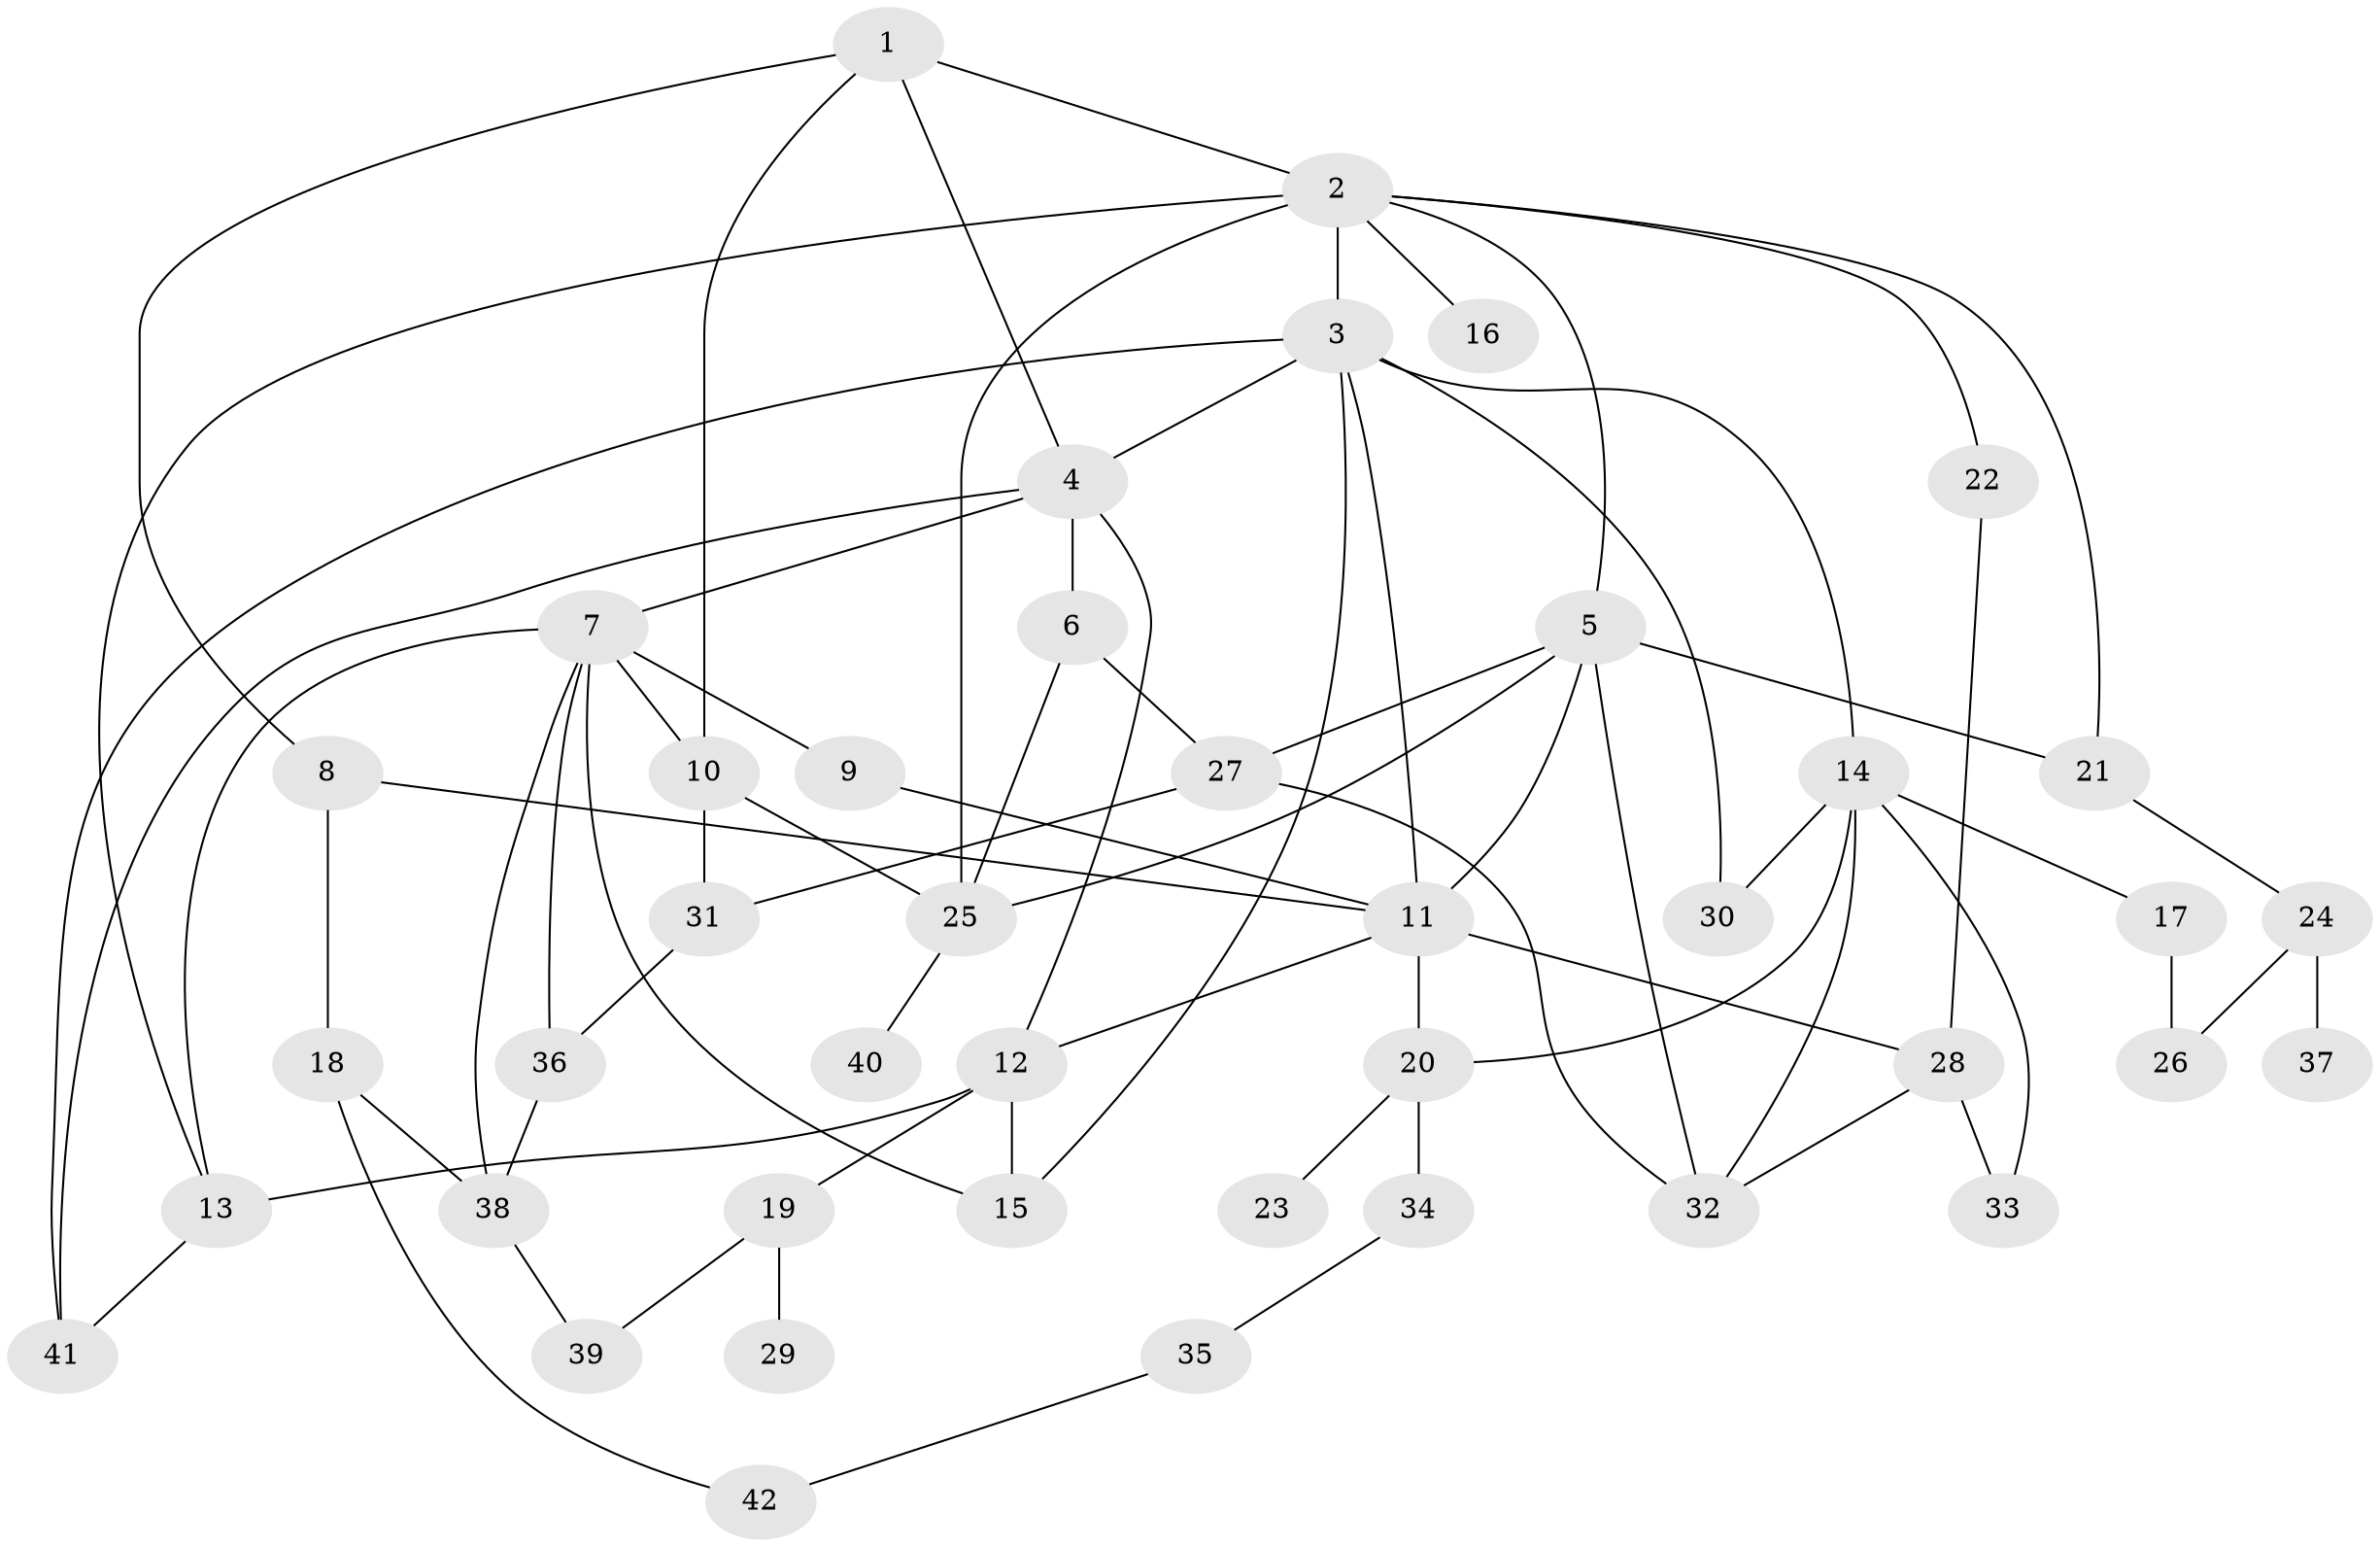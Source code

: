 // original degree distribution, {5: 0.09523809523809523, 8: 0.023809523809523808, 7: 0.011904761904761904, 6: 0.023809523809523808, 4: 0.10714285714285714, 1: 0.19047619047619047, 3: 0.20238095238095238, 2: 0.34523809523809523}
// Generated by graph-tools (version 1.1) at 2025/34/03/09/25 02:34:18]
// undirected, 42 vertices, 72 edges
graph export_dot {
graph [start="1"]
  node [color=gray90,style=filled];
  1;
  2;
  3;
  4;
  5;
  6;
  7;
  8;
  9;
  10;
  11;
  12;
  13;
  14;
  15;
  16;
  17;
  18;
  19;
  20;
  21;
  22;
  23;
  24;
  25;
  26;
  27;
  28;
  29;
  30;
  31;
  32;
  33;
  34;
  35;
  36;
  37;
  38;
  39;
  40;
  41;
  42;
  1 -- 2 [weight=1.0];
  1 -- 4 [weight=1.0];
  1 -- 8 [weight=1.0];
  1 -- 10 [weight=1.0];
  2 -- 3 [weight=1.0];
  2 -- 5 [weight=1.0];
  2 -- 13 [weight=1.0];
  2 -- 16 [weight=1.0];
  2 -- 21 [weight=1.0];
  2 -- 22 [weight=1.0];
  2 -- 25 [weight=2.0];
  3 -- 4 [weight=1.0];
  3 -- 11 [weight=1.0];
  3 -- 14 [weight=1.0];
  3 -- 15 [weight=1.0];
  3 -- 30 [weight=1.0];
  3 -- 41 [weight=1.0];
  4 -- 6 [weight=1.0];
  4 -- 7 [weight=1.0];
  4 -- 12 [weight=1.0];
  4 -- 41 [weight=1.0];
  5 -- 11 [weight=1.0];
  5 -- 21 [weight=1.0];
  5 -- 25 [weight=1.0];
  5 -- 27 [weight=1.0];
  5 -- 32 [weight=1.0];
  6 -- 25 [weight=1.0];
  6 -- 27 [weight=1.0];
  7 -- 9 [weight=3.0];
  7 -- 10 [weight=1.0];
  7 -- 13 [weight=1.0];
  7 -- 15 [weight=1.0];
  7 -- 36 [weight=1.0];
  7 -- 38 [weight=1.0];
  8 -- 11 [weight=1.0];
  8 -- 18 [weight=1.0];
  9 -- 11 [weight=1.0];
  10 -- 25 [weight=1.0];
  10 -- 31 [weight=2.0];
  11 -- 12 [weight=1.0];
  11 -- 20 [weight=1.0];
  11 -- 28 [weight=1.0];
  12 -- 13 [weight=2.0];
  12 -- 15 [weight=2.0];
  12 -- 19 [weight=1.0];
  13 -- 41 [weight=1.0];
  14 -- 17 [weight=1.0];
  14 -- 20 [weight=1.0];
  14 -- 30 [weight=1.0];
  14 -- 32 [weight=1.0];
  14 -- 33 [weight=1.0];
  17 -- 26 [weight=1.0];
  18 -- 38 [weight=1.0];
  18 -- 42 [weight=1.0];
  19 -- 29 [weight=1.0];
  19 -- 39 [weight=1.0];
  20 -- 23 [weight=1.0];
  20 -- 34 [weight=1.0];
  21 -- 24 [weight=1.0];
  22 -- 28 [weight=1.0];
  24 -- 26 [weight=1.0];
  24 -- 37 [weight=1.0];
  25 -- 40 [weight=1.0];
  27 -- 31 [weight=1.0];
  27 -- 32 [weight=1.0];
  28 -- 32 [weight=1.0];
  28 -- 33 [weight=1.0];
  31 -- 36 [weight=1.0];
  34 -- 35 [weight=1.0];
  35 -- 42 [weight=1.0];
  36 -- 38 [weight=1.0];
  38 -- 39 [weight=1.0];
}
